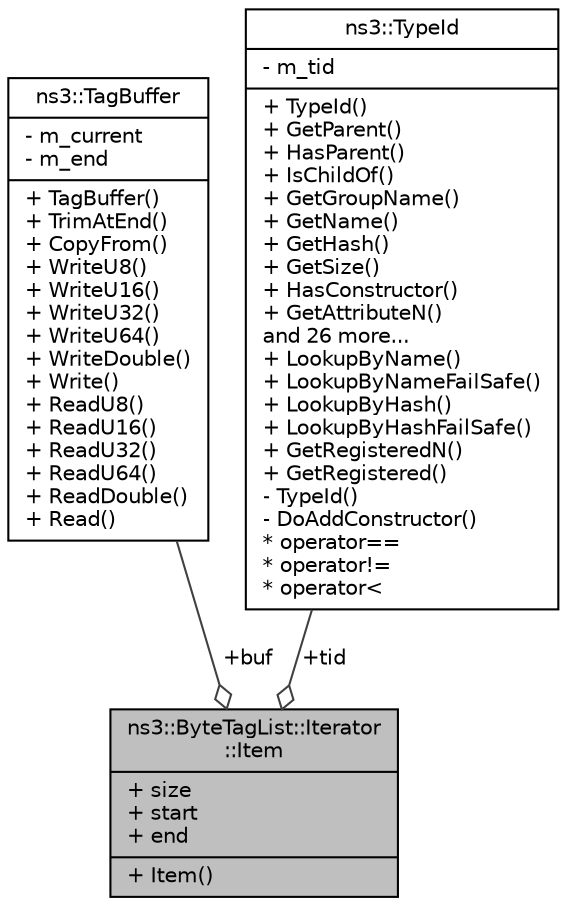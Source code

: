 digraph "ns3::ByteTagList::Iterator::Item"
{
  edge [fontname="Helvetica",fontsize="10",labelfontname="Helvetica",labelfontsize="10"];
  node [fontname="Helvetica",fontsize="10",shape=record];
  Node1 [label="{ns3::ByteTagList::Iterator\l::Item\n|+ size\l+ start\l+ end\l|+ Item()\l}",height=0.2,width=0.4,color="black", fillcolor="grey75", style="filled", fontcolor="black"];
  Node2 -> Node1 [color="grey25",fontsize="10",style="solid",label=" +buf" ,arrowhead="odiamond"];
  Node2 [label="{ns3::TagBuffer\n|- m_current\l- m_end\l|+ TagBuffer()\l+ TrimAtEnd()\l+ CopyFrom()\l+ WriteU8()\l+ WriteU16()\l+ WriteU32()\l+ WriteU64()\l+ WriteDouble()\l+ Write()\l+ ReadU8()\l+ ReadU16()\l+ ReadU32()\l+ ReadU64()\l+ ReadDouble()\l+ Read()\l}",height=0.2,width=0.4,color="black", fillcolor="white", style="filled",URL="$d6/ded/classns3_1_1TagBuffer.html",tooltip="read and write tag data "];
  Node3 -> Node1 [color="grey25",fontsize="10",style="solid",label=" +tid" ,arrowhead="odiamond"];
  Node3 [label="{ns3::TypeId\n|- m_tid\l|+ TypeId()\l+ GetParent()\l+ HasParent()\l+ IsChildOf()\l+ GetGroupName()\l+ GetName()\l+ GetHash()\l+ GetSize()\l+ HasConstructor()\l+ GetAttributeN()\land 26 more...\l+ LookupByName()\l+ LookupByNameFailSafe()\l+ LookupByHash()\l+ LookupByHashFailSafe()\l+ GetRegisteredN()\l+ GetRegistered()\l- TypeId()\l- DoAddConstructor()\l* operator==\l* operator!=\l* operator\<\l}",height=0.2,width=0.4,color="black", fillcolor="white", style="filled",URL="$d6/d11/classns3_1_1TypeId.html",tooltip="a unique identifier for an interface. "];
}
